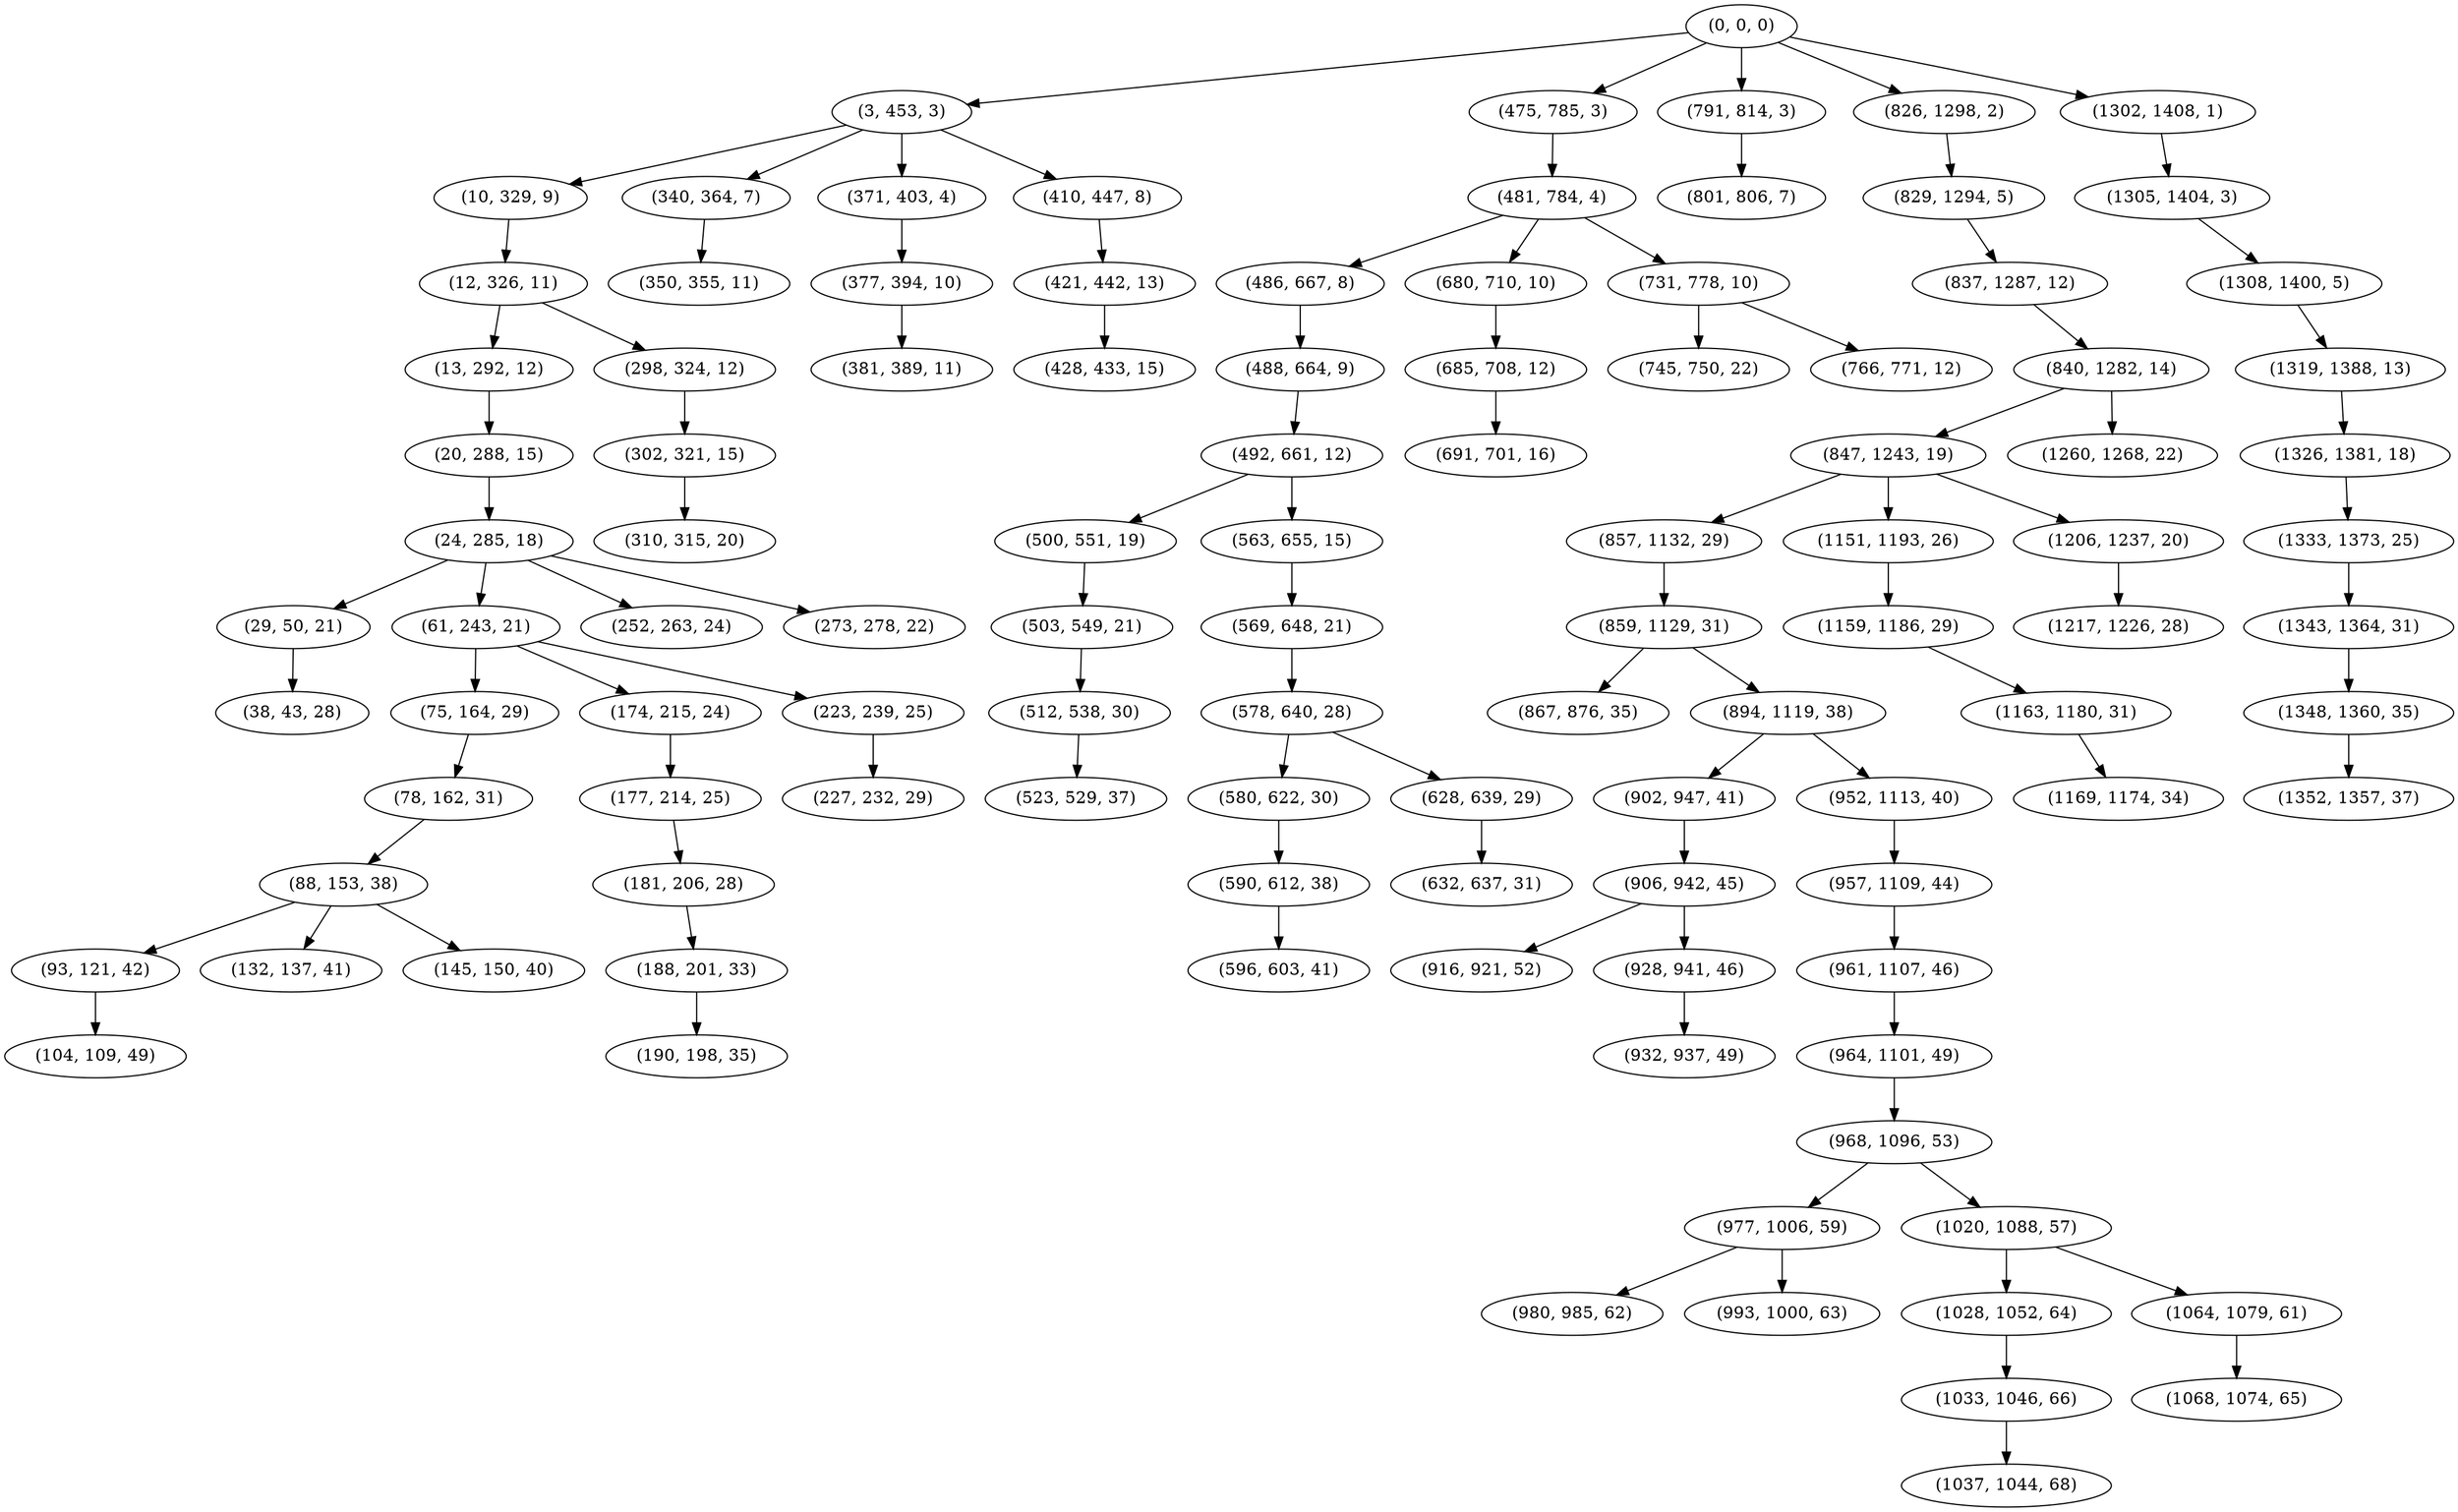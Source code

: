 digraph tree {
    "(0, 0, 0)";
    "(3, 453, 3)";
    "(10, 329, 9)";
    "(12, 326, 11)";
    "(13, 292, 12)";
    "(20, 288, 15)";
    "(24, 285, 18)";
    "(29, 50, 21)";
    "(38, 43, 28)";
    "(61, 243, 21)";
    "(75, 164, 29)";
    "(78, 162, 31)";
    "(88, 153, 38)";
    "(93, 121, 42)";
    "(104, 109, 49)";
    "(132, 137, 41)";
    "(145, 150, 40)";
    "(174, 215, 24)";
    "(177, 214, 25)";
    "(181, 206, 28)";
    "(188, 201, 33)";
    "(190, 198, 35)";
    "(223, 239, 25)";
    "(227, 232, 29)";
    "(252, 263, 24)";
    "(273, 278, 22)";
    "(298, 324, 12)";
    "(302, 321, 15)";
    "(310, 315, 20)";
    "(340, 364, 7)";
    "(350, 355, 11)";
    "(371, 403, 4)";
    "(377, 394, 10)";
    "(381, 389, 11)";
    "(410, 447, 8)";
    "(421, 442, 13)";
    "(428, 433, 15)";
    "(475, 785, 3)";
    "(481, 784, 4)";
    "(486, 667, 8)";
    "(488, 664, 9)";
    "(492, 661, 12)";
    "(500, 551, 19)";
    "(503, 549, 21)";
    "(512, 538, 30)";
    "(523, 529, 37)";
    "(563, 655, 15)";
    "(569, 648, 21)";
    "(578, 640, 28)";
    "(580, 622, 30)";
    "(590, 612, 38)";
    "(596, 603, 41)";
    "(628, 639, 29)";
    "(632, 637, 31)";
    "(680, 710, 10)";
    "(685, 708, 12)";
    "(691, 701, 16)";
    "(731, 778, 10)";
    "(745, 750, 22)";
    "(766, 771, 12)";
    "(791, 814, 3)";
    "(801, 806, 7)";
    "(826, 1298, 2)";
    "(829, 1294, 5)";
    "(837, 1287, 12)";
    "(840, 1282, 14)";
    "(847, 1243, 19)";
    "(857, 1132, 29)";
    "(859, 1129, 31)";
    "(867, 876, 35)";
    "(894, 1119, 38)";
    "(902, 947, 41)";
    "(906, 942, 45)";
    "(916, 921, 52)";
    "(928, 941, 46)";
    "(932, 937, 49)";
    "(952, 1113, 40)";
    "(957, 1109, 44)";
    "(961, 1107, 46)";
    "(964, 1101, 49)";
    "(968, 1096, 53)";
    "(977, 1006, 59)";
    "(980, 985, 62)";
    "(993, 1000, 63)";
    "(1020, 1088, 57)";
    "(1028, 1052, 64)";
    "(1033, 1046, 66)";
    "(1037, 1044, 68)";
    "(1064, 1079, 61)";
    "(1068, 1074, 65)";
    "(1151, 1193, 26)";
    "(1159, 1186, 29)";
    "(1163, 1180, 31)";
    "(1169, 1174, 34)";
    "(1206, 1237, 20)";
    "(1217, 1226, 28)";
    "(1260, 1268, 22)";
    "(1302, 1408, 1)";
    "(1305, 1404, 3)";
    "(1308, 1400, 5)";
    "(1319, 1388, 13)";
    "(1326, 1381, 18)";
    "(1333, 1373, 25)";
    "(1343, 1364, 31)";
    "(1348, 1360, 35)";
    "(1352, 1357, 37)";
    "(0, 0, 0)" -> "(3, 453, 3)";
    "(0, 0, 0)" -> "(475, 785, 3)";
    "(0, 0, 0)" -> "(791, 814, 3)";
    "(0, 0, 0)" -> "(826, 1298, 2)";
    "(0, 0, 0)" -> "(1302, 1408, 1)";
    "(3, 453, 3)" -> "(10, 329, 9)";
    "(3, 453, 3)" -> "(340, 364, 7)";
    "(3, 453, 3)" -> "(371, 403, 4)";
    "(3, 453, 3)" -> "(410, 447, 8)";
    "(10, 329, 9)" -> "(12, 326, 11)";
    "(12, 326, 11)" -> "(13, 292, 12)";
    "(12, 326, 11)" -> "(298, 324, 12)";
    "(13, 292, 12)" -> "(20, 288, 15)";
    "(20, 288, 15)" -> "(24, 285, 18)";
    "(24, 285, 18)" -> "(29, 50, 21)";
    "(24, 285, 18)" -> "(61, 243, 21)";
    "(24, 285, 18)" -> "(252, 263, 24)";
    "(24, 285, 18)" -> "(273, 278, 22)";
    "(29, 50, 21)" -> "(38, 43, 28)";
    "(61, 243, 21)" -> "(75, 164, 29)";
    "(61, 243, 21)" -> "(174, 215, 24)";
    "(61, 243, 21)" -> "(223, 239, 25)";
    "(75, 164, 29)" -> "(78, 162, 31)";
    "(78, 162, 31)" -> "(88, 153, 38)";
    "(88, 153, 38)" -> "(93, 121, 42)";
    "(88, 153, 38)" -> "(132, 137, 41)";
    "(88, 153, 38)" -> "(145, 150, 40)";
    "(93, 121, 42)" -> "(104, 109, 49)";
    "(174, 215, 24)" -> "(177, 214, 25)";
    "(177, 214, 25)" -> "(181, 206, 28)";
    "(181, 206, 28)" -> "(188, 201, 33)";
    "(188, 201, 33)" -> "(190, 198, 35)";
    "(223, 239, 25)" -> "(227, 232, 29)";
    "(298, 324, 12)" -> "(302, 321, 15)";
    "(302, 321, 15)" -> "(310, 315, 20)";
    "(340, 364, 7)" -> "(350, 355, 11)";
    "(371, 403, 4)" -> "(377, 394, 10)";
    "(377, 394, 10)" -> "(381, 389, 11)";
    "(410, 447, 8)" -> "(421, 442, 13)";
    "(421, 442, 13)" -> "(428, 433, 15)";
    "(475, 785, 3)" -> "(481, 784, 4)";
    "(481, 784, 4)" -> "(486, 667, 8)";
    "(481, 784, 4)" -> "(680, 710, 10)";
    "(481, 784, 4)" -> "(731, 778, 10)";
    "(486, 667, 8)" -> "(488, 664, 9)";
    "(488, 664, 9)" -> "(492, 661, 12)";
    "(492, 661, 12)" -> "(500, 551, 19)";
    "(492, 661, 12)" -> "(563, 655, 15)";
    "(500, 551, 19)" -> "(503, 549, 21)";
    "(503, 549, 21)" -> "(512, 538, 30)";
    "(512, 538, 30)" -> "(523, 529, 37)";
    "(563, 655, 15)" -> "(569, 648, 21)";
    "(569, 648, 21)" -> "(578, 640, 28)";
    "(578, 640, 28)" -> "(580, 622, 30)";
    "(578, 640, 28)" -> "(628, 639, 29)";
    "(580, 622, 30)" -> "(590, 612, 38)";
    "(590, 612, 38)" -> "(596, 603, 41)";
    "(628, 639, 29)" -> "(632, 637, 31)";
    "(680, 710, 10)" -> "(685, 708, 12)";
    "(685, 708, 12)" -> "(691, 701, 16)";
    "(731, 778, 10)" -> "(745, 750, 22)";
    "(731, 778, 10)" -> "(766, 771, 12)";
    "(791, 814, 3)" -> "(801, 806, 7)";
    "(826, 1298, 2)" -> "(829, 1294, 5)";
    "(829, 1294, 5)" -> "(837, 1287, 12)";
    "(837, 1287, 12)" -> "(840, 1282, 14)";
    "(840, 1282, 14)" -> "(847, 1243, 19)";
    "(840, 1282, 14)" -> "(1260, 1268, 22)";
    "(847, 1243, 19)" -> "(857, 1132, 29)";
    "(847, 1243, 19)" -> "(1151, 1193, 26)";
    "(847, 1243, 19)" -> "(1206, 1237, 20)";
    "(857, 1132, 29)" -> "(859, 1129, 31)";
    "(859, 1129, 31)" -> "(867, 876, 35)";
    "(859, 1129, 31)" -> "(894, 1119, 38)";
    "(894, 1119, 38)" -> "(902, 947, 41)";
    "(894, 1119, 38)" -> "(952, 1113, 40)";
    "(902, 947, 41)" -> "(906, 942, 45)";
    "(906, 942, 45)" -> "(916, 921, 52)";
    "(906, 942, 45)" -> "(928, 941, 46)";
    "(928, 941, 46)" -> "(932, 937, 49)";
    "(952, 1113, 40)" -> "(957, 1109, 44)";
    "(957, 1109, 44)" -> "(961, 1107, 46)";
    "(961, 1107, 46)" -> "(964, 1101, 49)";
    "(964, 1101, 49)" -> "(968, 1096, 53)";
    "(968, 1096, 53)" -> "(977, 1006, 59)";
    "(968, 1096, 53)" -> "(1020, 1088, 57)";
    "(977, 1006, 59)" -> "(980, 985, 62)";
    "(977, 1006, 59)" -> "(993, 1000, 63)";
    "(1020, 1088, 57)" -> "(1028, 1052, 64)";
    "(1020, 1088, 57)" -> "(1064, 1079, 61)";
    "(1028, 1052, 64)" -> "(1033, 1046, 66)";
    "(1033, 1046, 66)" -> "(1037, 1044, 68)";
    "(1064, 1079, 61)" -> "(1068, 1074, 65)";
    "(1151, 1193, 26)" -> "(1159, 1186, 29)";
    "(1159, 1186, 29)" -> "(1163, 1180, 31)";
    "(1163, 1180, 31)" -> "(1169, 1174, 34)";
    "(1206, 1237, 20)" -> "(1217, 1226, 28)";
    "(1302, 1408, 1)" -> "(1305, 1404, 3)";
    "(1305, 1404, 3)" -> "(1308, 1400, 5)";
    "(1308, 1400, 5)" -> "(1319, 1388, 13)";
    "(1319, 1388, 13)" -> "(1326, 1381, 18)";
    "(1326, 1381, 18)" -> "(1333, 1373, 25)";
    "(1333, 1373, 25)" -> "(1343, 1364, 31)";
    "(1343, 1364, 31)" -> "(1348, 1360, 35)";
    "(1348, 1360, 35)" -> "(1352, 1357, 37)";
}
